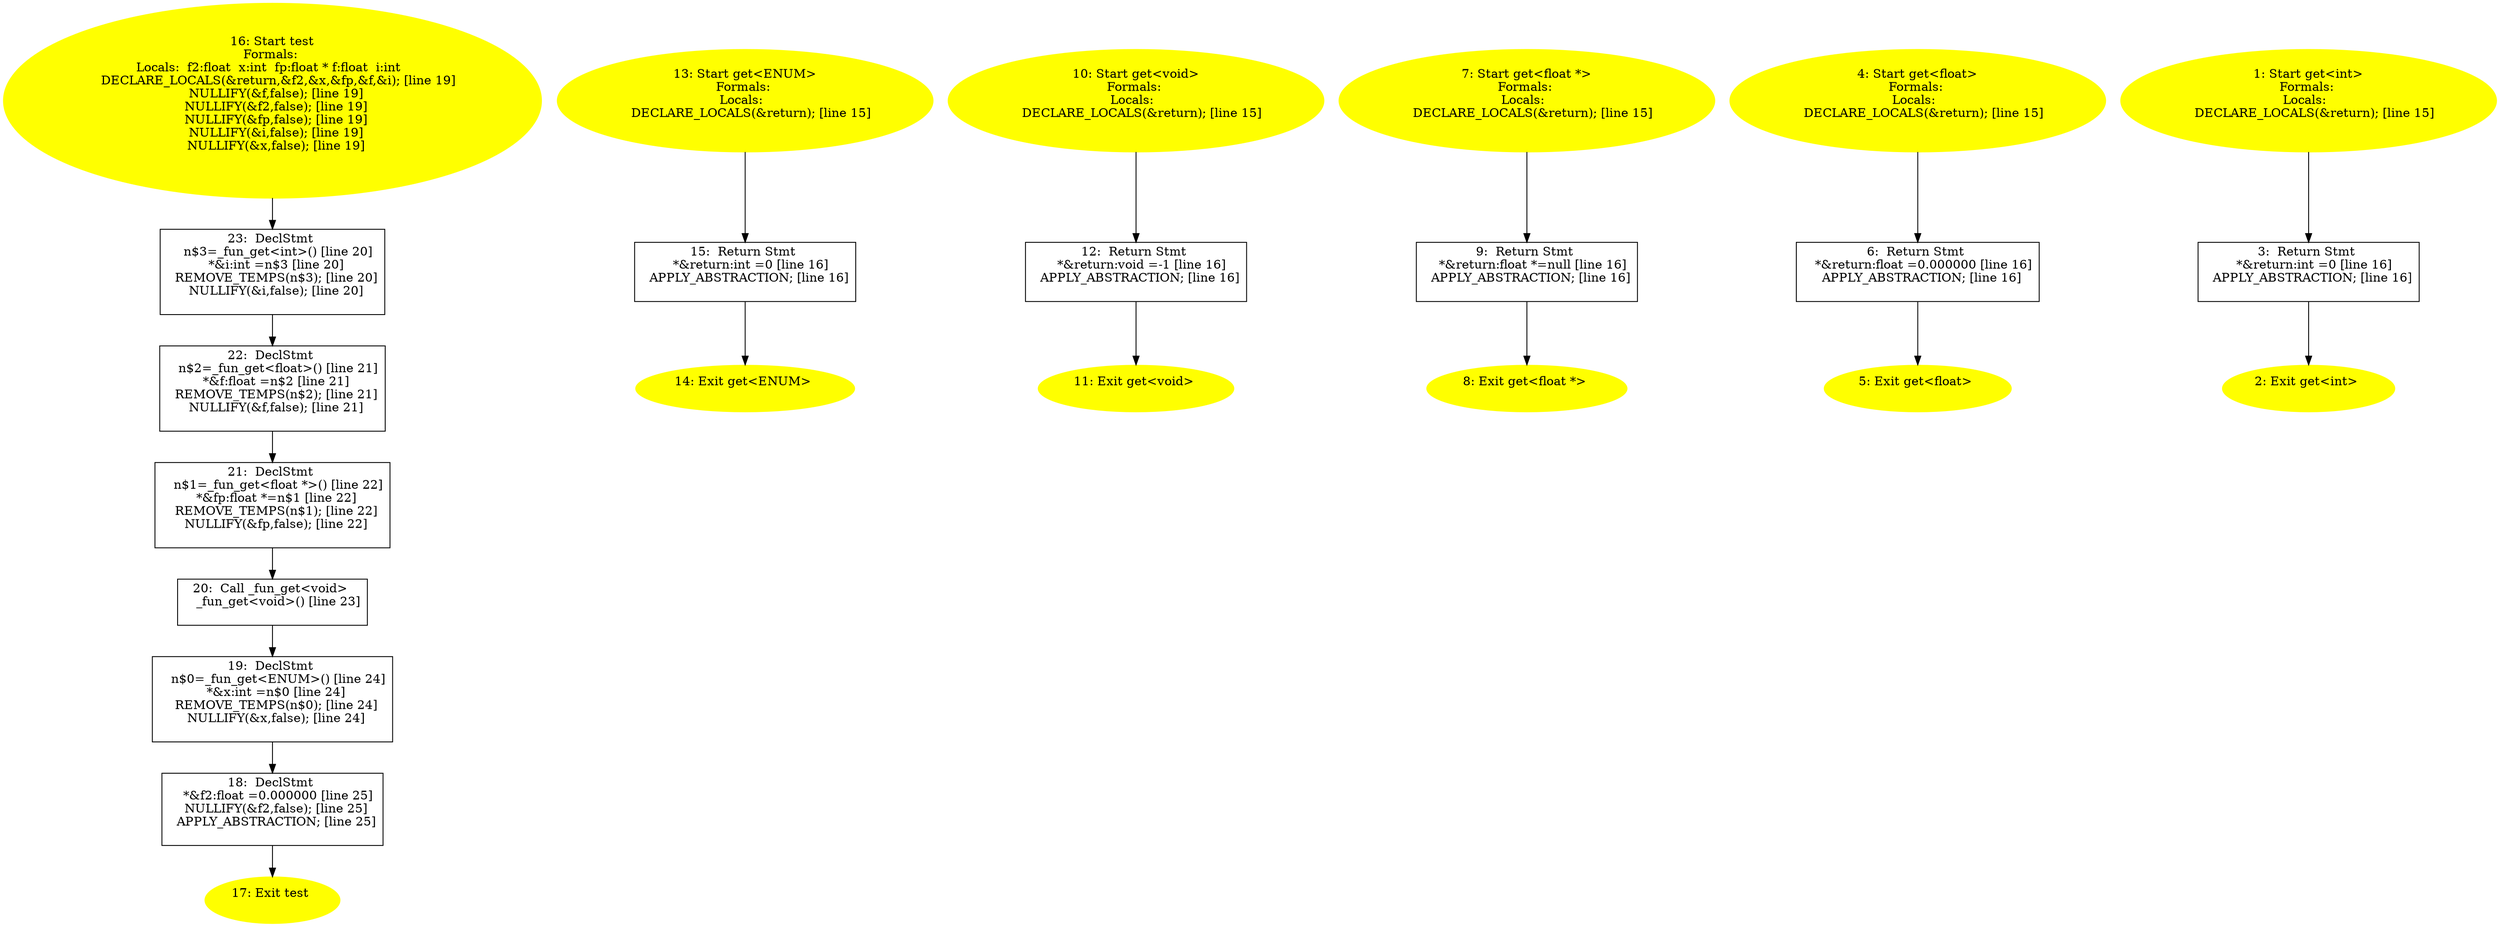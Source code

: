 digraph iCFG {
23 [label="23:  DeclStmt \n   n$3=_fun_get<int>() [line 20]\n  *&i:int =n$3 [line 20]\n  REMOVE_TEMPS(n$3); [line 20]\n  NULLIFY(&i,false); [line 20]\n " shape="box"]
	

	 23 -> 22 ;
22 [label="22:  DeclStmt \n   n$2=_fun_get<float>() [line 21]\n  *&f:float =n$2 [line 21]\n  REMOVE_TEMPS(n$2); [line 21]\n  NULLIFY(&f,false); [line 21]\n " shape="box"]
	

	 22 -> 21 ;
21 [label="21:  DeclStmt \n   n$1=_fun_get<float *>() [line 22]\n  *&fp:float *=n$1 [line 22]\n  REMOVE_TEMPS(n$1); [line 22]\n  NULLIFY(&fp,false); [line 22]\n " shape="box"]
	

	 21 -> 20 ;
20 [label="20:  Call _fun_get<void> \n   _fun_get<void>() [line 23]\n " shape="box"]
	

	 20 -> 19 ;
19 [label="19:  DeclStmt \n   n$0=_fun_get<ENUM>() [line 24]\n  *&x:int =n$0 [line 24]\n  REMOVE_TEMPS(n$0); [line 24]\n  NULLIFY(&x,false); [line 24]\n " shape="box"]
	

	 19 -> 18 ;
18 [label="18:  DeclStmt \n   *&f2:float =0.000000 [line 25]\n  NULLIFY(&f2,false); [line 25]\n  APPLY_ABSTRACTION; [line 25]\n " shape="box"]
	

	 18 -> 17 ;
17 [label="17: Exit test \n  " color=yellow style=filled]
	

16 [label="16: Start test\nFormals: \nLocals:  f2:float  x:int  fp:float * f:float  i:int  \n   DECLARE_LOCALS(&return,&f2,&x,&fp,&f,&i); [line 19]\n  NULLIFY(&f,false); [line 19]\n  NULLIFY(&f2,false); [line 19]\n  NULLIFY(&fp,false); [line 19]\n  NULLIFY(&i,false); [line 19]\n  NULLIFY(&x,false); [line 19]\n " color=yellow style=filled]
	

	 16 -> 23 ;
15 [label="15:  Return Stmt \n   *&return:int =0 [line 16]\n  APPLY_ABSTRACTION; [line 16]\n " shape="box"]
	

	 15 -> 14 ;
14 [label="14: Exit get<ENUM> \n  " color=yellow style=filled]
	

13 [label="13: Start get<ENUM>\nFormals: \nLocals:  \n   DECLARE_LOCALS(&return); [line 15]\n " color=yellow style=filled]
	

	 13 -> 15 ;
12 [label="12:  Return Stmt \n   *&return:void =-1 [line 16]\n  APPLY_ABSTRACTION; [line 16]\n " shape="box"]
	

	 12 -> 11 ;
11 [label="11: Exit get<void> \n  " color=yellow style=filled]
	

10 [label="10: Start get<void>\nFormals: \nLocals:  \n   DECLARE_LOCALS(&return); [line 15]\n " color=yellow style=filled]
	

	 10 -> 12 ;
9 [label="9:  Return Stmt \n   *&return:float *=null [line 16]\n  APPLY_ABSTRACTION; [line 16]\n " shape="box"]
	

	 9 -> 8 ;
8 [label="8: Exit get<float *> \n  " color=yellow style=filled]
	

7 [label="7: Start get<float *>\nFormals: \nLocals:  \n   DECLARE_LOCALS(&return); [line 15]\n " color=yellow style=filled]
	

	 7 -> 9 ;
6 [label="6:  Return Stmt \n   *&return:float =0.000000 [line 16]\n  APPLY_ABSTRACTION; [line 16]\n " shape="box"]
	

	 6 -> 5 ;
5 [label="5: Exit get<float> \n  " color=yellow style=filled]
	

4 [label="4: Start get<float>\nFormals: \nLocals:  \n   DECLARE_LOCALS(&return); [line 15]\n " color=yellow style=filled]
	

	 4 -> 6 ;
3 [label="3:  Return Stmt \n   *&return:int =0 [line 16]\n  APPLY_ABSTRACTION; [line 16]\n " shape="box"]
	

	 3 -> 2 ;
2 [label="2: Exit get<int> \n  " color=yellow style=filled]
	

1 [label="1: Start get<int>\nFormals: \nLocals:  \n   DECLARE_LOCALS(&return); [line 15]\n " color=yellow style=filled]
	

	 1 -> 3 ;
}
